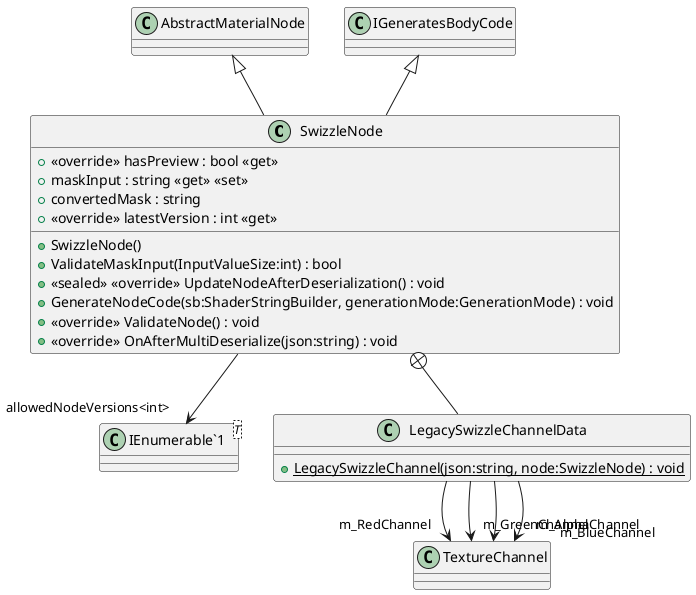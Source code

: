@startuml
class SwizzleNode {
    + SwizzleNode()
    + <<override>> hasPreview : bool <<get>>
    + maskInput : string <<get>> <<set>>
    + convertedMask : string
    + ValidateMaskInput(InputValueSize:int) : bool
    + <<sealed>> <<override>> UpdateNodeAfterDeserialization() : void
    + GenerateNodeCode(sb:ShaderStringBuilder, generationMode:GenerationMode) : void
    + <<override>> ValidateNode() : void
    + <<override>> latestVersion : int <<get>>
    + <<override>> OnAfterMultiDeserialize(json:string) : void
}
class "IEnumerable`1"<T> {
}
class LegacySwizzleChannelData {
    + {static} LegacySwizzleChannel(json:string, node:SwizzleNode) : void
}
AbstractMaterialNode <|-- SwizzleNode
IGeneratesBodyCode <|-- SwizzleNode
SwizzleNode --> "allowedNodeVersions<int>" "IEnumerable`1"
SwizzleNode +-- LegacySwizzleChannelData
LegacySwizzleChannelData --> "m_RedChannel" TextureChannel
LegacySwizzleChannelData --> "m_GreenChannel" TextureChannel
LegacySwizzleChannelData --> "m_BlueChannel" TextureChannel
LegacySwizzleChannelData --> "m_AlphaChannel" TextureChannel
@enduml
